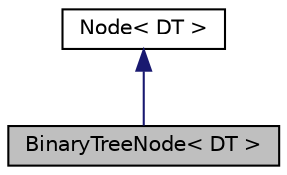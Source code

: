 digraph "BinaryTreeNode&lt; DT &gt;"
{
 // LATEX_PDF_SIZE
  edge [fontname="Helvetica",fontsize="10",labelfontname="Helvetica",labelfontsize="10"];
  node [fontname="Helvetica",fontsize="10",shape=record];
  Node1 [label="BinaryTreeNode\< DT \>",height=0.2,width=0.4,color="black", fillcolor="grey75", style="filled", fontcolor="black",tooltip="由结点基类模板派生出的二叉树结点类模板"];
  Node2 -> Node1 [dir="back",color="midnightblue",fontsize="10",style="solid"];
  Node2 [label="Node\< DT \>",height=0.2,width=0.4,color="black", fillcolor="white", style="filled",URL="$classNode.html",tooltip="一个一般的结点基类模板"];
}
